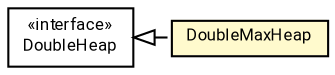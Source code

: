 #!/usr/local/bin/dot
#
# Class diagram 
# Generated by UMLGraph version R5_7_2-60-g0e99a6 (http://www.spinellis.gr/umlgraph/)
#

digraph G {
	graph [fontnames="svg"]
	edge [fontname="Roboto",fontsize=7,labelfontname="Roboto",labelfontsize=7,color="black"];
	node [fontname="Roboto",fontcolor="black",fontsize=8,shape=plaintext,margin=0,width=0,height=0];
	nodesep=0.15;
	ranksep=0.25;
	rankdir=LR;
	// de.lmu.ifi.dbs.elki.utilities.datastructures.heap.DoubleHeap
	c3579177 [label=<<table title="de.lmu.ifi.dbs.elki.utilities.datastructures.heap.DoubleHeap" border="0" cellborder="1" cellspacing="0" cellpadding="2" href="DoubleHeap.html" target="_parent">
		<tr><td><table border="0" cellspacing="0" cellpadding="1">
		<tr><td align="center" balign="center"> &#171;interface&#187; </td></tr>
		<tr><td align="center" balign="center"> <font face="Roboto">DoubleHeap</font> </td></tr>
		</table></td></tr>
		</table>>, URL="DoubleHeap.html"];
	// de.lmu.ifi.dbs.elki.utilities.datastructures.heap.DoubleMaxHeap
	c3579191 [label=<<table title="de.lmu.ifi.dbs.elki.utilities.datastructures.heap.DoubleMaxHeap" border="0" cellborder="1" cellspacing="0" cellpadding="2" bgcolor="lemonChiffon" href="DoubleMaxHeap.html" target="_parent">
		<tr><td><table border="0" cellspacing="0" cellpadding="1">
		<tr><td align="center" balign="center"> <font face="Roboto">DoubleMaxHeap</font> </td></tr>
		</table></td></tr>
		</table>>, URL="DoubleMaxHeap.html"];
	// de.lmu.ifi.dbs.elki.utilities.datastructures.heap.DoubleMaxHeap implements de.lmu.ifi.dbs.elki.utilities.datastructures.heap.DoubleHeap
	c3579177 -> c3579191 [arrowtail=empty,style=dashed,dir=back,weight=9];
}

